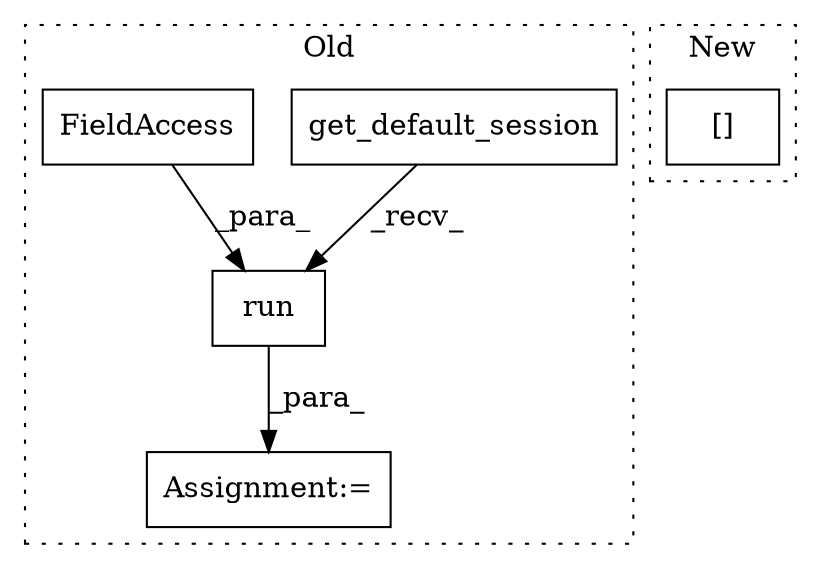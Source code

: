 digraph G {
subgraph cluster0 {
1 [label="get_default_session" a="32" s="961" l="21" shape="box"];
3 [label="run" a="32" s="983,1005" l="4,1" shape="box"];
4 [label="FieldAccess" a="22" s="987" l="12" shape="box"];
5 [label="Assignment:=" a="7" s="949" l="1" shape="box"];
label = "Old";
style="dotted";
}
subgraph cluster1 {
2 [label="[]" a="2" s="606,643" l="36,1" shape="box"];
label = "New";
style="dotted";
}
1 -> 3 [label="_recv_"];
3 -> 5 [label="_para_"];
4 -> 3 [label="_para_"];
}